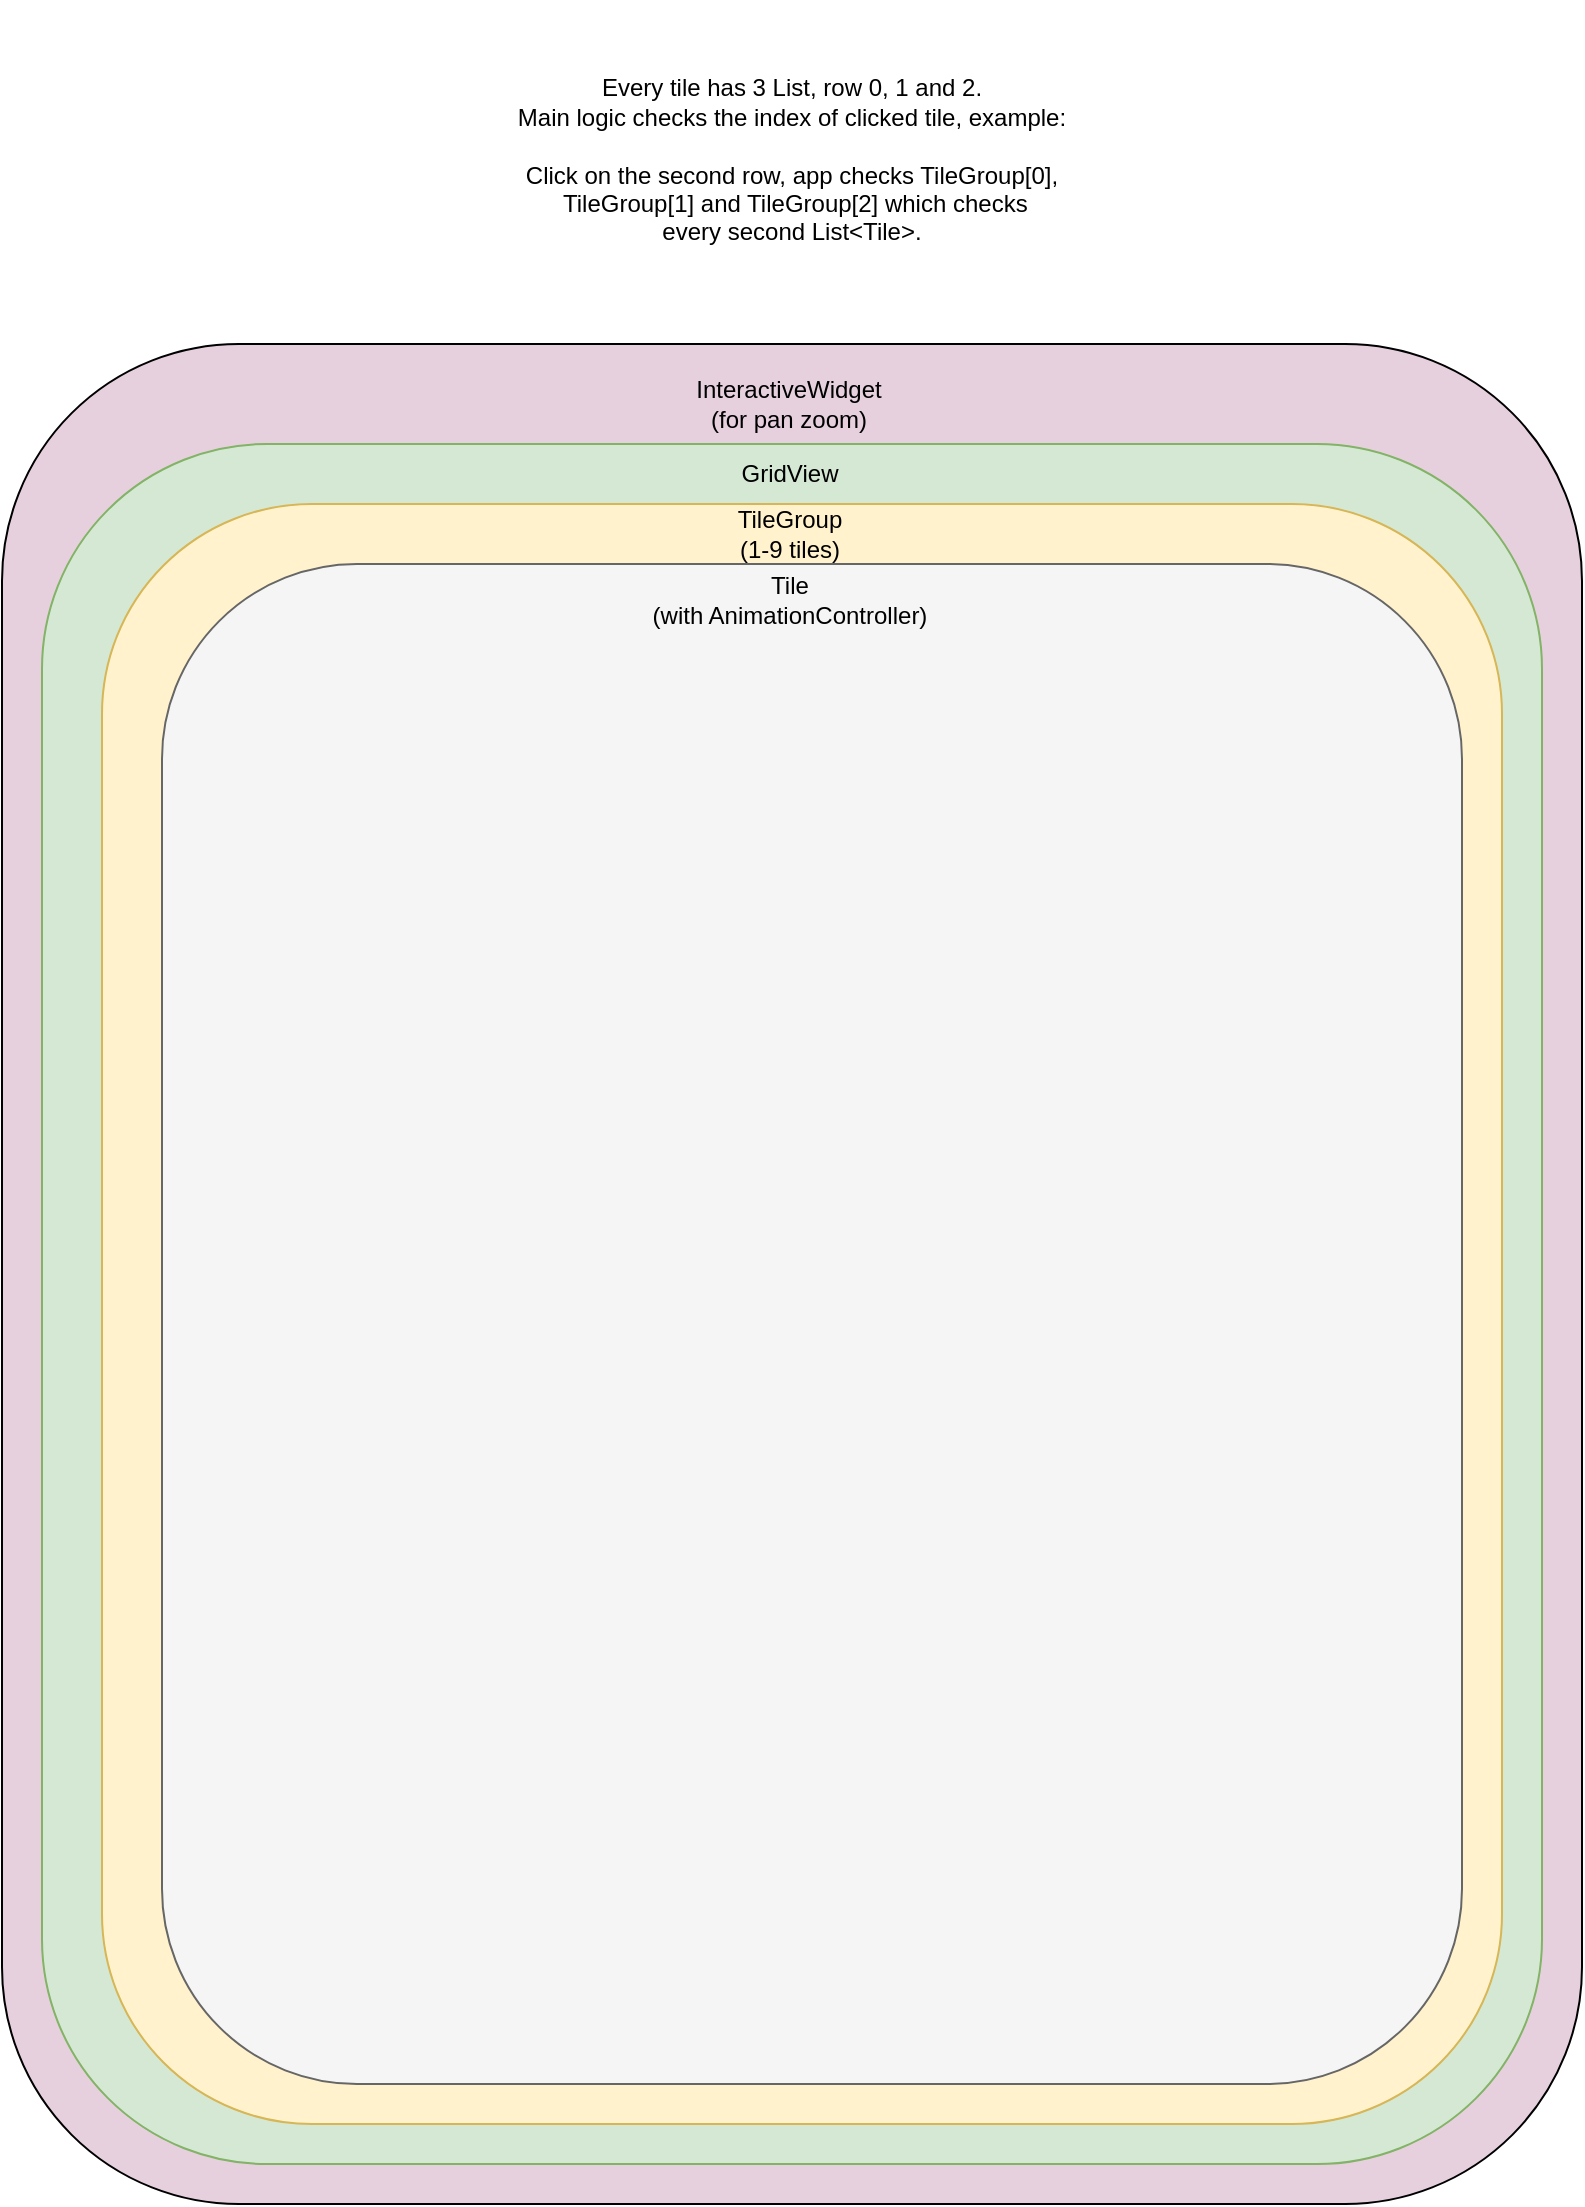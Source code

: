 <mxfile version="13.7.5" type="device"><diagram id="bL9ufci8wzt0nEpYfXGo" name="Page-1"><mxGraphModel dx="1757" dy="1041" grid="1" gridSize="10" guides="1" tooltips="1" connect="1" arrows="1" fold="1" page="1" pageScale="1" pageWidth="827" pageHeight="1169" math="0" shadow="0"><root><mxCell id="0"/><mxCell id="1" parent="0"/><mxCell id="hzPKzGP2qvqu9NsfLWEf-1" value="" style="rounded=1;whiteSpace=wrap;html=1;fillColor=#E6D0DE;" vertex="1" parent="1"><mxGeometry x="19" y="172" width="790" height="930" as="geometry"/></mxCell><mxCell id="hzPKzGP2qvqu9NsfLWEf-2" value="InteractiveWidget&lt;br&gt;(for pan zoom)" style="text;html=1;strokeColor=none;fillColor=none;align=center;verticalAlign=middle;whiteSpace=wrap;rounded=0;" vertex="1" parent="1"><mxGeometry x="325" y="162" width="175" height="80" as="geometry"/></mxCell><mxCell id="hzPKzGP2qvqu9NsfLWEf-3" value="" style="rounded=1;whiteSpace=wrap;html=1;fillColor=#d5e8d4;strokeColor=#82b366;" vertex="1" parent="1"><mxGeometry x="39" y="222" width="750" height="860" as="geometry"/></mxCell><mxCell id="hzPKzGP2qvqu9NsfLWEf-4" value="GridView" style="text;html=1;strokeColor=none;fillColor=none;align=center;verticalAlign=middle;whiteSpace=wrap;rounded=0;" vertex="1" parent="1"><mxGeometry x="333" y="182" width="160" height="110" as="geometry"/></mxCell><mxCell id="hzPKzGP2qvqu9NsfLWEf-5" value="" style="rounded=1;whiteSpace=wrap;html=1;fillColor=#fff2cc;strokeColor=#d6b656;" vertex="1" parent="1"><mxGeometry x="69" y="252" width="700" height="810" as="geometry"/></mxCell><mxCell id="hzPKzGP2qvqu9NsfLWEf-6" value="" style="rounded=1;whiteSpace=wrap;html=1;fillColor=#f5f5f5;strokeColor=#666666;fontColor=#333333;" vertex="1" parent="1"><mxGeometry x="99" y="282" width="650" height="760" as="geometry"/></mxCell><mxCell id="hzPKzGP2qvqu9NsfLWEf-7" value="TileGroup&lt;br&gt;(1-9 tiles)" style="text;html=1;strokeColor=none;fillColor=none;align=center;verticalAlign=middle;whiteSpace=wrap;rounded=0;" vertex="1" parent="1"><mxGeometry x="358" y="242" width="110" height="50" as="geometry"/></mxCell><mxCell id="hzPKzGP2qvqu9NsfLWEf-9" value="Tile&lt;br&gt;(with AnimationController)" style="text;html=1;strokeColor=none;fillColor=none;align=center;verticalAlign=middle;whiteSpace=wrap;rounded=0;" vertex="1" parent="1"><mxGeometry x="285" y="290" width="256" height="20" as="geometry"/></mxCell><mxCell id="hzPKzGP2qvqu9NsfLWEf-11" value="Every tile has 3 List, row 0, 1 and 2.&lt;br&gt;Main logic checks the index of clicked tile, example:&lt;br&gt;&lt;br&gt;Click on the second row, app checks TileGroup[0],&lt;br&gt;&amp;nbsp;TileGroup[1] and TileGroup[2] which checks &lt;br&gt;every second List&amp;lt;Tile&amp;gt;." style="text;html=1;strokeColor=none;fillColor=none;align=center;verticalAlign=middle;whiteSpace=wrap;rounded=0;" vertex="1" parent="1"><mxGeometry x="94" width="640" height="160" as="geometry"/></mxCell></root></mxGraphModel></diagram></mxfile>